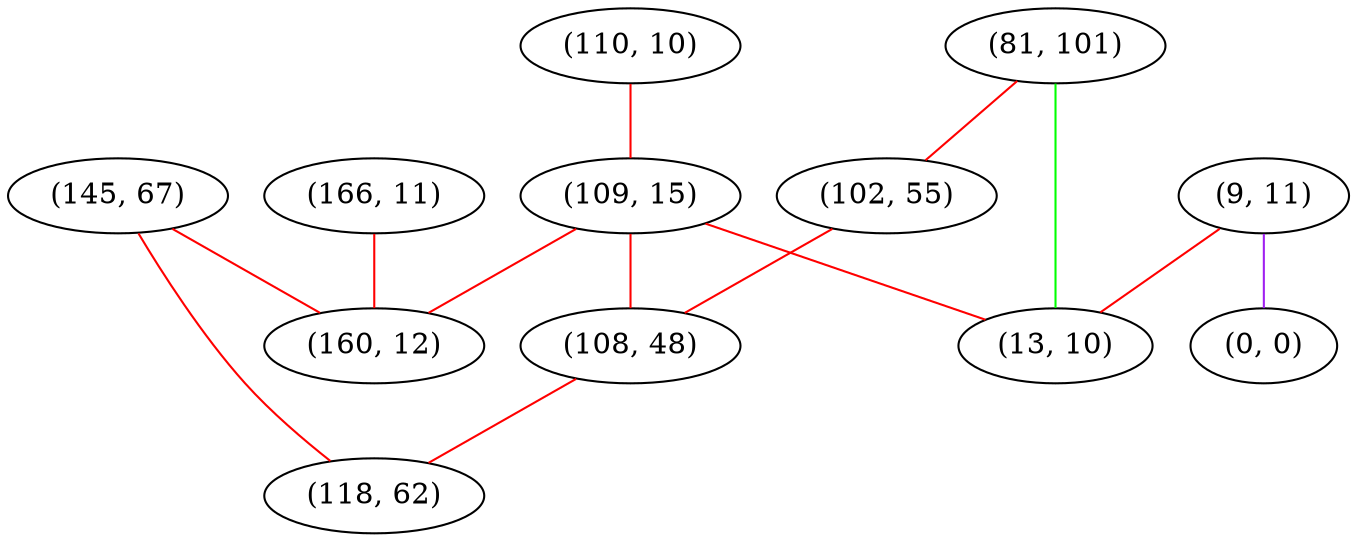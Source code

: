 graph "" {
"(81, 101)";
"(110, 10)";
"(166, 11)";
"(109, 15)";
"(145, 67)";
"(160, 12)";
"(9, 11)";
"(102, 55)";
"(108, 48)";
"(0, 0)";
"(13, 10)";
"(118, 62)";
"(81, 101)" -- "(102, 55)"  [color=red, key=0, weight=1];
"(81, 101)" -- "(13, 10)"  [color=green, key=0, weight=2];
"(110, 10)" -- "(109, 15)"  [color=red, key=0, weight=1];
"(166, 11)" -- "(160, 12)"  [color=red, key=0, weight=1];
"(109, 15)" -- "(160, 12)"  [color=red, key=0, weight=1];
"(109, 15)" -- "(13, 10)"  [color=red, key=0, weight=1];
"(109, 15)" -- "(108, 48)"  [color=red, key=0, weight=1];
"(145, 67)" -- "(160, 12)"  [color=red, key=0, weight=1];
"(145, 67)" -- "(118, 62)"  [color=red, key=0, weight=1];
"(9, 11)" -- "(0, 0)"  [color=purple, key=0, weight=4];
"(9, 11)" -- "(13, 10)"  [color=red, key=0, weight=1];
"(102, 55)" -- "(108, 48)"  [color=red, key=0, weight=1];
"(108, 48)" -- "(118, 62)"  [color=red, key=0, weight=1];
}
